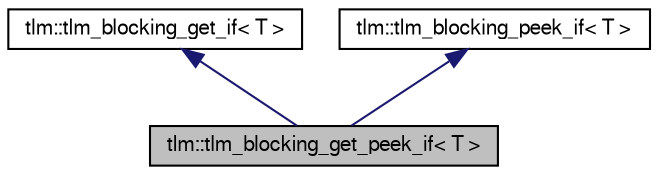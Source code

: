 digraph G
{
  edge [fontname="FreeSans",fontsize="10",labelfontname="FreeSans",labelfontsize="10"];
  node [fontname="FreeSans",fontsize="10",shape=record];
  Node1 [label="tlm::tlm_blocking_get_peek_if\< T \>",height=0.2,width=0.4,color="black", fillcolor="grey75", style="filled" fontcolor="black"];
  Node2 -> Node1 [dir=back,color="midnightblue",fontsize="10",style="solid",fontname="FreeSans"];
  Node2 [label="tlm::tlm_blocking_get_if\< T \>",height=0.2,width=0.4,color="black", fillcolor="white", style="filled",URL="$a00062.html"];
  Node3 -> Node1 [dir=back,color="midnightblue",fontsize="10",style="solid",fontname="FreeSans"];
  Node3 [label="tlm::tlm_blocking_peek_if\< T \>",height=0.2,width=0.4,color="black", fillcolor="white", style="filled",URL="$a00065.html"];
}
